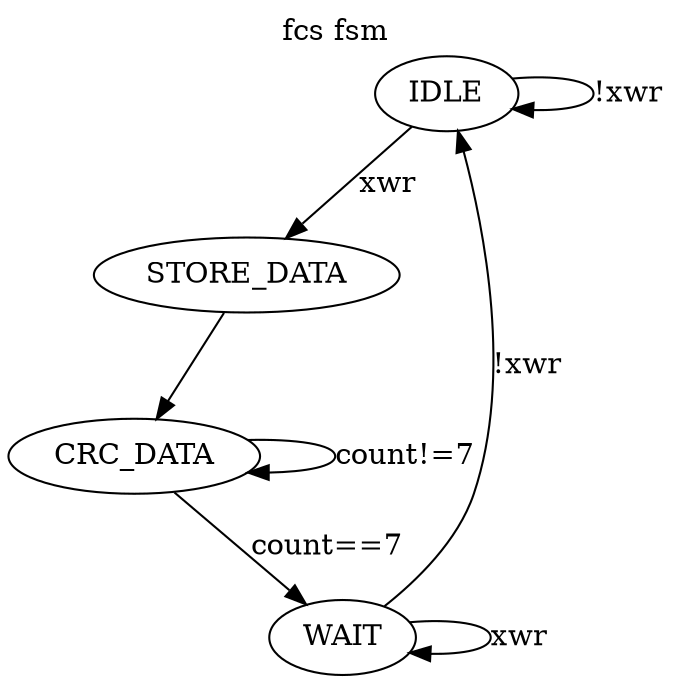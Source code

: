 digraph G {
	nodesep = 0.5;
	label="fcs fsm"
	labelloc="t";
	
	IDLE -> IDLE [label="!xwr"];
	IDLE -> STORE_DATA [label="xwr"];

	STORE_DATA -> CRC_DATA;

	CRC_DATA -> WAIT [label="count==7"]
	CRC_DATA -> CRC_DATA [label="count!=7"];

	WAIT -> WAIT [label="xwr"];
	WAIT -> IDLE [label="!xwr"];

}
